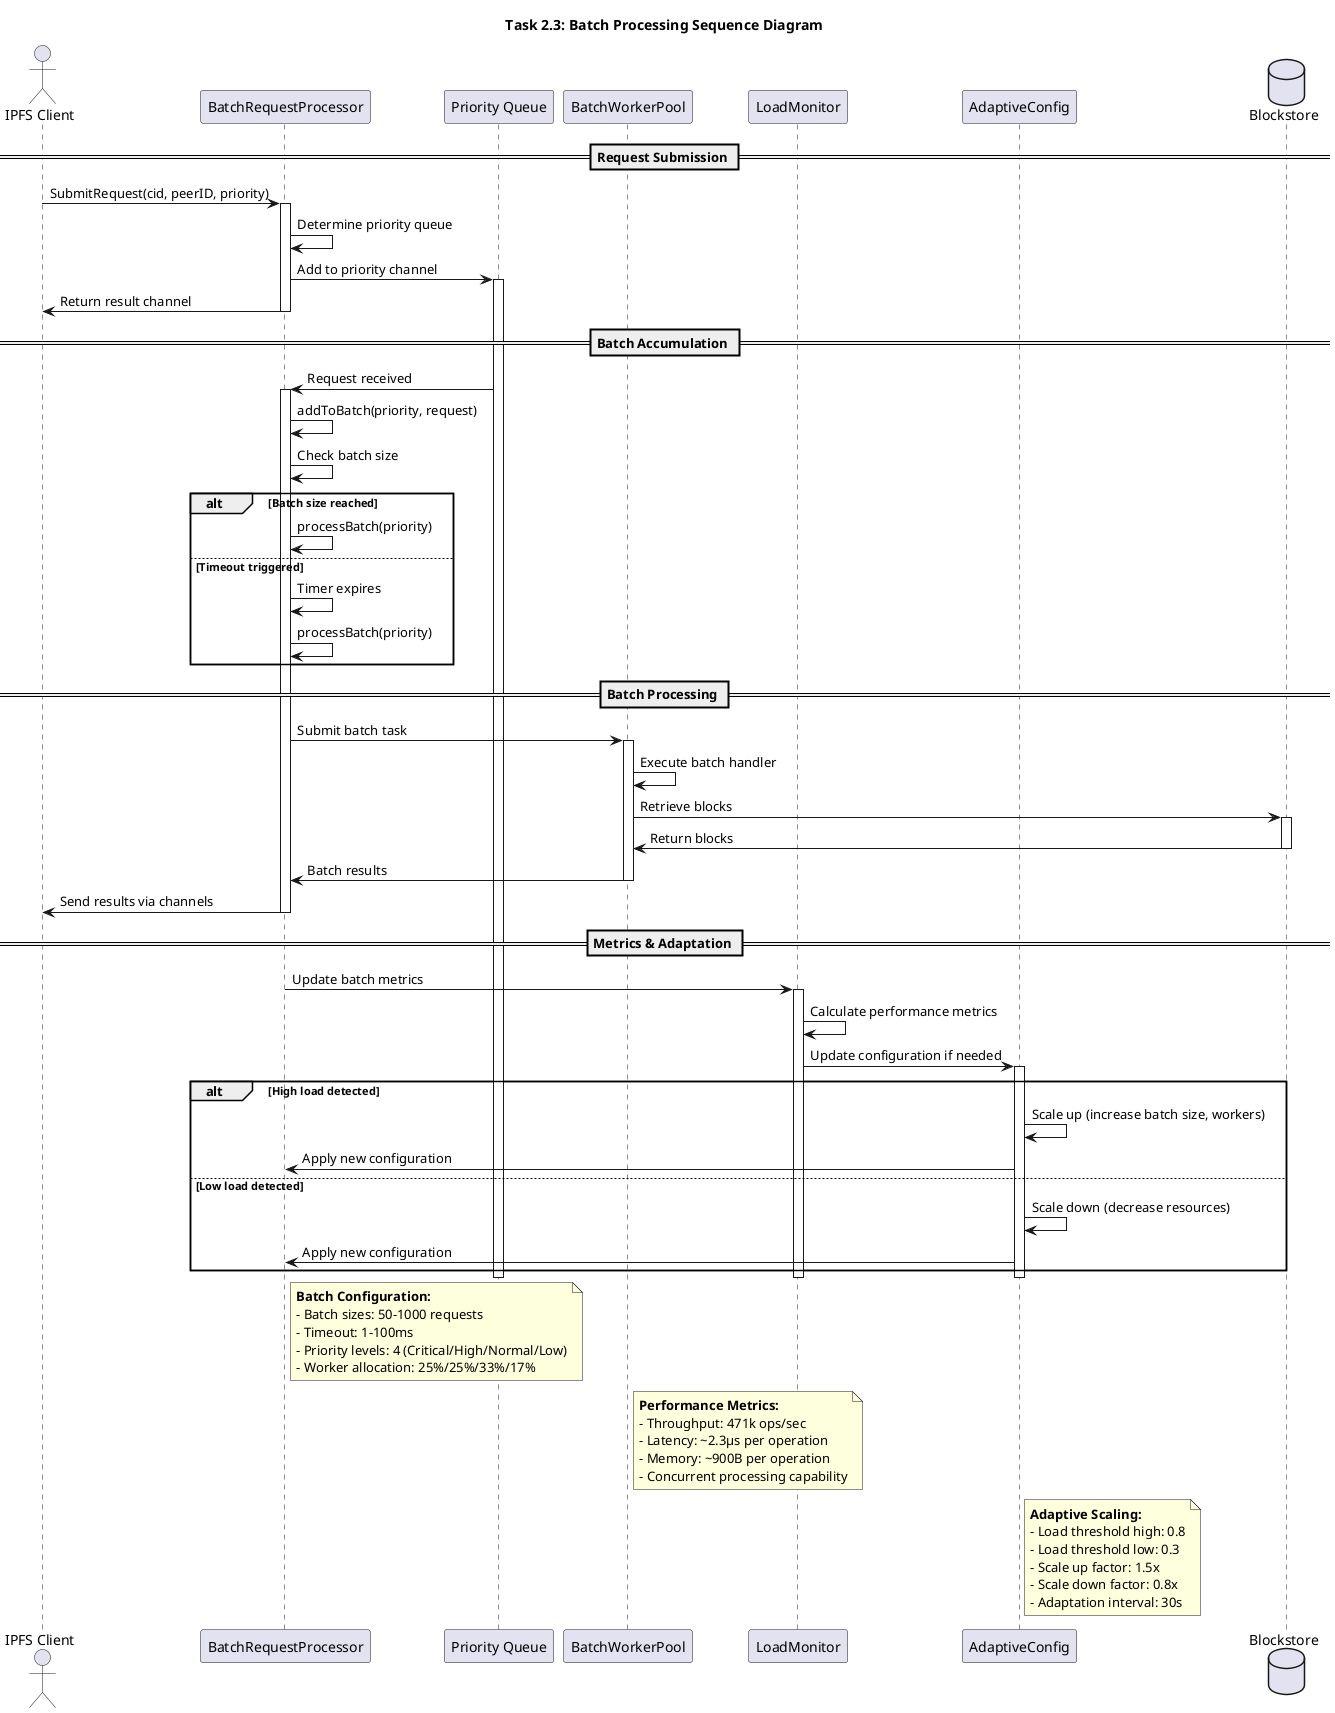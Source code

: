 @startuml Task2_Sequence_BatchProcessing
title Task 2.3: Batch Processing Sequence Diagram

actor "IPFS Client" as client
participant "BatchRequestProcessor" as processor
participant "Priority Queue" as queue
participant "BatchWorkerPool" as workers
participant "LoadMonitor" as monitor
participant "AdaptiveConfig" as config
database "Blockstore" as blockstore

== Request Submission ==
client -> processor: SubmitRequest(cid, peerID, priority)
activate processor

processor -> processor: Determine priority queue
processor -> queue: Add to priority channel
activate queue

processor -> client: Return result channel
deactivate processor

== Batch Accumulation ==
queue -> processor: Request received
activate processor

processor -> processor: addToBatch(priority, request)
processor -> processor: Check batch size

alt Batch size reached
    processor -> processor: processBatch(priority)
else Timeout triggered
    processor -> processor: Timer expires
    processor -> processor: processBatch(priority)
end

== Batch Processing ==
processor -> workers: Submit batch task
activate workers

workers -> workers: Execute batch handler
workers -> blockstore: Retrieve blocks
activate blockstore
blockstore -> workers: Return blocks
deactivate blockstore

workers -> processor: Batch results
deactivate workers

processor -> client: Send results via channels
deactivate processor

== Metrics & Adaptation ==
processor -> monitor: Update batch metrics
activate monitor
monitor -> monitor: Calculate performance metrics
monitor -> config: Update configuration if needed
activate config

alt High load detected
    config -> config: Scale up (increase batch size, workers)
    config -> processor: Apply new configuration
else Low load detected  
    config -> config: Scale down (decrease resources)
    config -> processor: Apply new configuration
end

deactivate config
deactivate monitor
deactivate queue

note right of processor
**Batch Configuration:**
- Batch sizes: 50-1000 requests
- Timeout: 1-100ms
- Priority levels: 4 (Critical/High/Normal/Low)
- Worker allocation: 25%/25%/33%/17%
end note

note right of workers
**Performance Metrics:**
- Throughput: 471k ops/sec
- Latency: ~2.3μs per operation
- Memory: ~900B per operation
- Concurrent processing capability
end note

note right of config
**Adaptive Scaling:**
- Load threshold high: 0.8
- Load threshold low: 0.3
- Scale up factor: 1.5x
- Scale down factor: 0.8x
- Adaptation interval: 30s
end note

@enduml